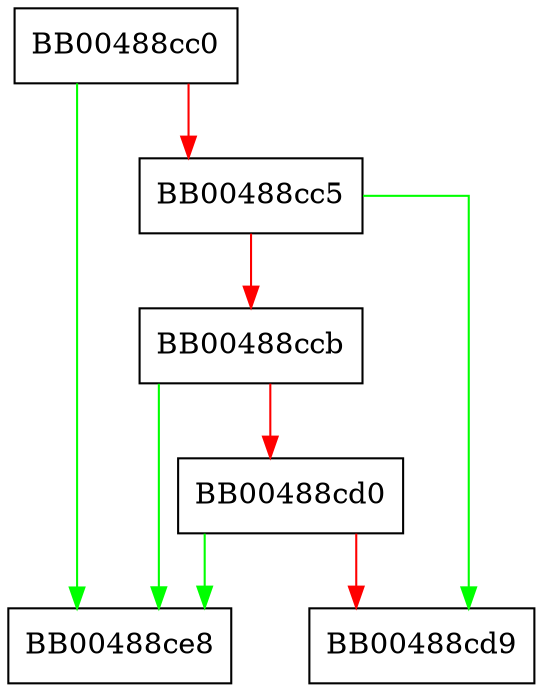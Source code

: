 digraph SSL_get0_peername {
  node [shape="box"];
  graph [splines=ortho];
  BB00488cc0 -> BB00488ce8 [color="green"];
  BB00488cc0 -> BB00488cc5 [color="red"];
  BB00488cc5 -> BB00488cd9 [color="green"];
  BB00488cc5 -> BB00488ccb [color="red"];
  BB00488ccb -> BB00488ce8 [color="green"];
  BB00488ccb -> BB00488cd0 [color="red"];
  BB00488cd0 -> BB00488ce8 [color="green"];
  BB00488cd0 -> BB00488cd9 [color="red"];
}